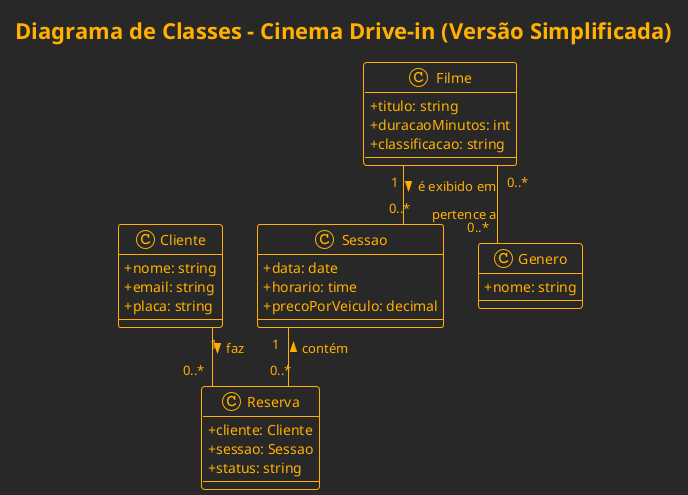 @startuml DriveInCinema
' Título do Diagrama
title Diagrama de Classes - Cinema Drive-in (Versão Simplificada)

' Estilo (Opcional, para melhorar a aparência)
!theme crt-amber
skinparam classAttributeIconSize 0
skinparam linetype ortho

' --- Entidades Principais ---

class Cliente {
  + nome: string
  + email: string
  + placa: string
}

class Reserva {
  + cliente: Cliente
  + sessao: Sessao
  + status: string
}

class Sessao {
  + data: date
  + horario: time
  + precoPorVeiculo: decimal
}

class Filme {
  + titulo: string
  + duracaoMinutos: int
  + classificacao: string
}


class Genero {
  + nome: string
}


' --- Relacionamentos ---

' Relações 1:N (Um-para-Muitos)
Cliente "1" -- "0..*" Reserva : faz >
Filme "1" -- "0..*" Sessao : é exibido em >
Sessao "1" -- "0..*" Reserva : contém <

' Relação N:N (Muitos-para-Muitos)
' Um filme pode ter vários gêneros, e um gênero pode ter vários filmes.
Filme "0..*" -- "0..*" Genero : pertence a

@enduml